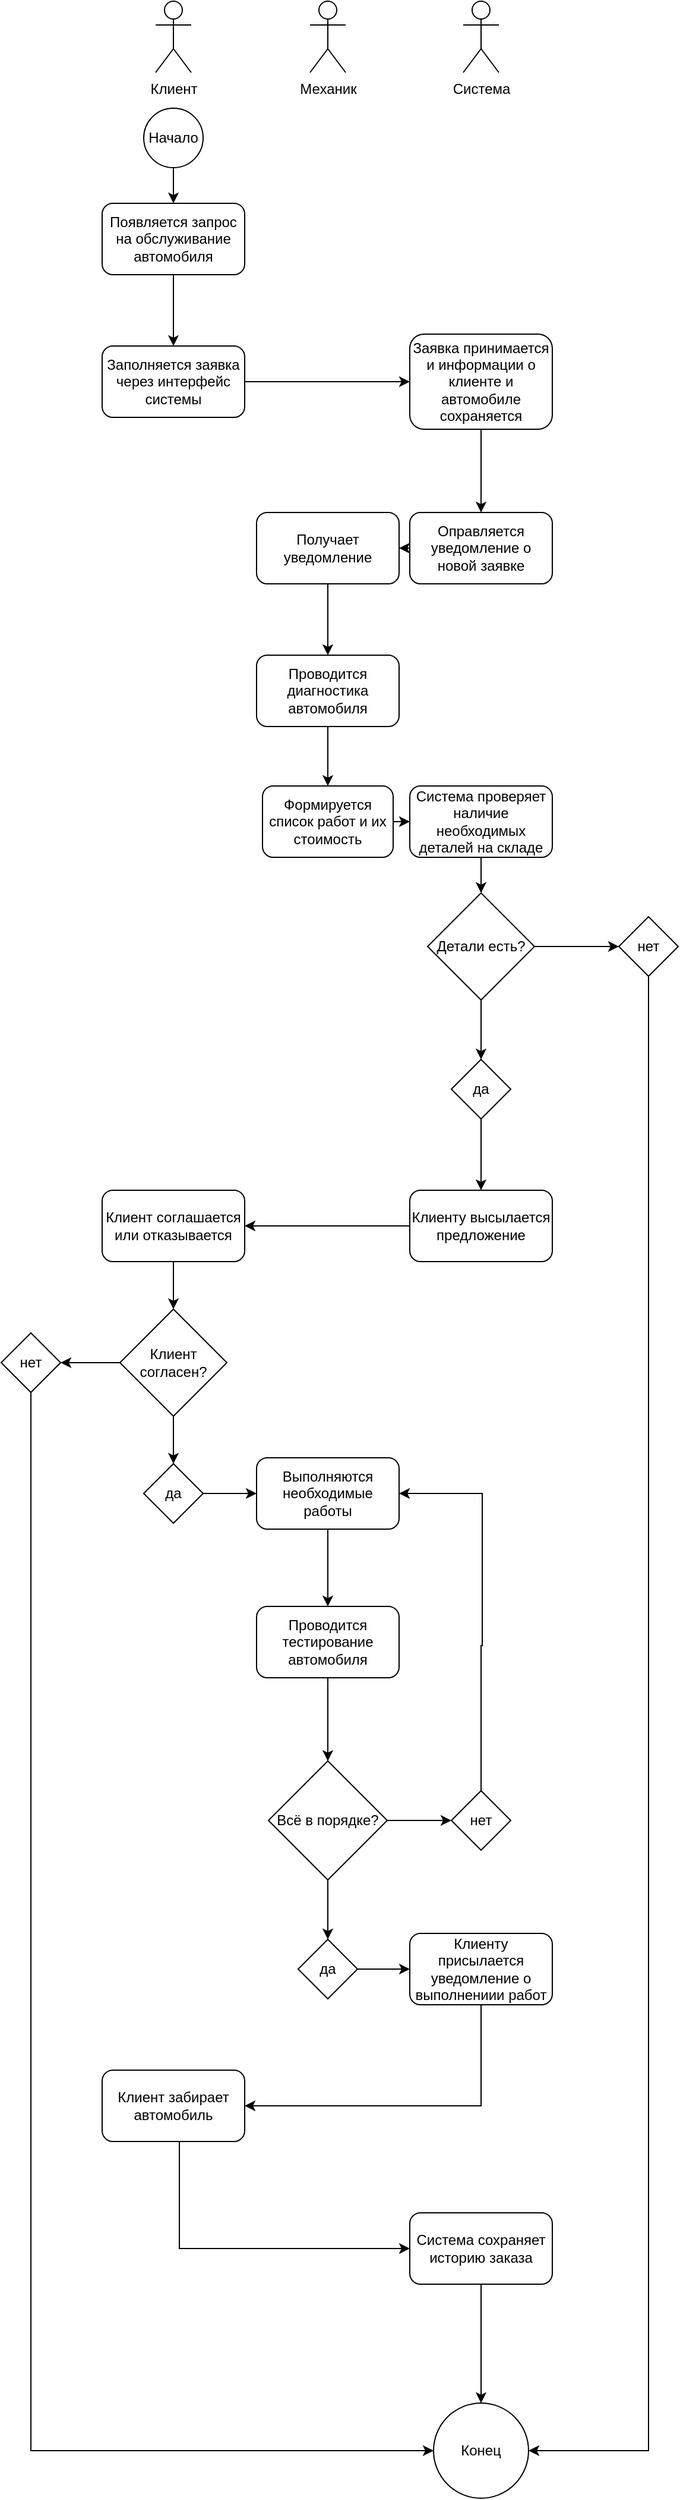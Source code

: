 <mxfile version="24.1.0" type="device">
  <diagram name="Страница — 1" id="XeJ1hv78HwWPESN2K004">
    <mxGraphModel dx="5160" dy="2676" grid="1" gridSize="10" guides="1" tooltips="1" connect="1" arrows="1" fold="1" page="1" pageScale="1" pageWidth="827" pageHeight="1169" math="0" shadow="0">
      <root>
        <mxCell id="0" />
        <mxCell id="1" parent="0" />
        <mxCell id="VVO8I47ZhH0ByC3lDwsN-1" value="Клиент" style="shape=umlActor;verticalLabelPosition=bottom;verticalAlign=top;html=1;outlineConnect=0;" vertex="1" parent="1">
          <mxGeometry x="140" y="60" width="30" height="60" as="geometry" />
        </mxCell>
        <mxCell id="VVO8I47ZhH0ByC3lDwsN-3" value="Система" style="shape=umlActor;verticalLabelPosition=bottom;verticalAlign=top;html=1;outlineConnect=0;" vertex="1" parent="1">
          <mxGeometry x="399" y="60" width="30" height="60" as="geometry" />
        </mxCell>
        <mxCell id="VVO8I47ZhH0ByC3lDwsN-4" value="Механик" style="shape=umlActor;verticalLabelPosition=bottom;verticalAlign=top;html=1;outlineConnect=0;" vertex="1" parent="1">
          <mxGeometry x="270" y="60" width="30" height="60" as="geometry" />
        </mxCell>
        <mxCell id="VVO8I47ZhH0ByC3lDwsN-10" value="" style="edgeStyle=orthogonalEdgeStyle;rounded=0;orthogonalLoop=1;jettySize=auto;html=1;" edge="1" parent="1" source="VVO8I47ZhH0ByC3lDwsN-8" target="VVO8I47ZhH0ByC3lDwsN-9">
          <mxGeometry relative="1" as="geometry" />
        </mxCell>
        <mxCell id="VVO8I47ZhH0ByC3lDwsN-8" value="Начало" style="ellipse;whiteSpace=wrap;html=1;aspect=fixed;" vertex="1" parent="1">
          <mxGeometry x="130" y="150" width="50" height="50" as="geometry" />
        </mxCell>
        <mxCell id="VVO8I47ZhH0ByC3lDwsN-12" value="" style="edgeStyle=orthogonalEdgeStyle;rounded=0;orthogonalLoop=1;jettySize=auto;html=1;" edge="1" parent="1" source="VVO8I47ZhH0ByC3lDwsN-9" target="VVO8I47ZhH0ByC3lDwsN-11">
          <mxGeometry relative="1" as="geometry" />
        </mxCell>
        <mxCell id="VVO8I47ZhH0ByC3lDwsN-9" value="Появляется запрос на обслуживание автомобиля" style="rounded=1;whiteSpace=wrap;html=1;" vertex="1" parent="1">
          <mxGeometry x="95" y="230" width="120" height="60" as="geometry" />
        </mxCell>
        <mxCell id="VVO8I47ZhH0ByC3lDwsN-14" style="edgeStyle=orthogonalEdgeStyle;rounded=0;orthogonalLoop=1;jettySize=auto;html=1;exitX=1;exitY=0.5;exitDx=0;exitDy=0;entryX=0;entryY=0.5;entryDx=0;entryDy=0;" edge="1" parent="1" source="VVO8I47ZhH0ByC3lDwsN-11" target="VVO8I47ZhH0ByC3lDwsN-13">
          <mxGeometry relative="1" as="geometry" />
        </mxCell>
        <mxCell id="VVO8I47ZhH0ByC3lDwsN-11" value="Заполняется заявка через интерфейс системы" style="rounded=1;whiteSpace=wrap;html=1;" vertex="1" parent="1">
          <mxGeometry x="95" y="350" width="120" height="60" as="geometry" />
        </mxCell>
        <mxCell id="VVO8I47ZhH0ByC3lDwsN-16" value="" style="edgeStyle=orthogonalEdgeStyle;rounded=0;orthogonalLoop=1;jettySize=auto;html=1;" edge="1" parent="1" source="VVO8I47ZhH0ByC3lDwsN-13" target="VVO8I47ZhH0ByC3lDwsN-15">
          <mxGeometry relative="1" as="geometry" />
        </mxCell>
        <mxCell id="VVO8I47ZhH0ByC3lDwsN-13" value="Заявка принимается и информации о клиенте и автомобиле сохраняется" style="rounded=1;whiteSpace=wrap;html=1;" vertex="1" parent="1">
          <mxGeometry x="354" y="340" width="120" height="80" as="geometry" />
        </mxCell>
        <mxCell id="VVO8I47ZhH0ByC3lDwsN-18" style="edgeStyle=orthogonalEdgeStyle;rounded=0;orthogonalLoop=1;jettySize=auto;html=1;exitX=0;exitY=0.5;exitDx=0;exitDy=0;entryX=1;entryY=0.5;entryDx=0;entryDy=0;" edge="1" parent="1" source="VVO8I47ZhH0ByC3lDwsN-15" target="VVO8I47ZhH0ByC3lDwsN-17">
          <mxGeometry relative="1" as="geometry" />
        </mxCell>
        <mxCell id="VVO8I47ZhH0ByC3lDwsN-15" value="Оправляется уведомление о новой заявке" style="rounded=1;whiteSpace=wrap;html=1;" vertex="1" parent="1">
          <mxGeometry x="354" y="490" width="120" height="60" as="geometry" />
        </mxCell>
        <mxCell id="VVO8I47ZhH0ByC3lDwsN-20" value="" style="edgeStyle=orthogonalEdgeStyle;rounded=0;orthogonalLoop=1;jettySize=auto;html=1;" edge="1" parent="1" source="VVO8I47ZhH0ByC3lDwsN-17" target="VVO8I47ZhH0ByC3lDwsN-19">
          <mxGeometry relative="1" as="geometry" />
        </mxCell>
        <mxCell id="VVO8I47ZhH0ByC3lDwsN-17" value="Получает уведомление" style="rounded=1;whiteSpace=wrap;html=1;" vertex="1" parent="1">
          <mxGeometry x="225" y="490" width="120" height="60" as="geometry" />
        </mxCell>
        <mxCell id="VVO8I47ZhH0ByC3lDwsN-22" value="" style="edgeStyle=orthogonalEdgeStyle;rounded=0;orthogonalLoop=1;jettySize=auto;html=1;" edge="1" parent="1" source="VVO8I47ZhH0ByC3lDwsN-19" target="VVO8I47ZhH0ByC3lDwsN-21">
          <mxGeometry relative="1" as="geometry" />
        </mxCell>
        <mxCell id="VVO8I47ZhH0ByC3lDwsN-19" value="Проводится диагностика автомобиля" style="rounded=1;whiteSpace=wrap;html=1;" vertex="1" parent="1">
          <mxGeometry x="225" y="610" width="120" height="60" as="geometry" />
        </mxCell>
        <mxCell id="VVO8I47ZhH0ByC3lDwsN-24" value="" style="edgeStyle=orthogonalEdgeStyle;rounded=0;orthogonalLoop=1;jettySize=auto;html=1;" edge="1" parent="1" source="VVO8I47ZhH0ByC3lDwsN-21" target="VVO8I47ZhH0ByC3lDwsN-23">
          <mxGeometry relative="1" as="geometry" />
        </mxCell>
        <mxCell id="VVO8I47ZhH0ByC3lDwsN-21" value="Формируется список работ и их стоимость" style="rounded=1;whiteSpace=wrap;html=1;" vertex="1" parent="1">
          <mxGeometry x="230" y="720" width="110" height="60" as="geometry" />
        </mxCell>
        <mxCell id="VVO8I47ZhH0ByC3lDwsN-26" value="" style="edgeStyle=orthogonalEdgeStyle;rounded=0;orthogonalLoop=1;jettySize=auto;html=1;" edge="1" parent="1" source="VVO8I47ZhH0ByC3lDwsN-23" target="VVO8I47ZhH0ByC3lDwsN-25">
          <mxGeometry relative="1" as="geometry" />
        </mxCell>
        <mxCell id="VVO8I47ZhH0ByC3lDwsN-23" value="Система проверяет наличие необходимых деталей на складе" style="rounded=1;whiteSpace=wrap;html=1;" vertex="1" parent="1">
          <mxGeometry x="354" y="720" width="120" height="60" as="geometry" />
        </mxCell>
        <mxCell id="VVO8I47ZhH0ByC3lDwsN-31" value="" style="edgeStyle=orthogonalEdgeStyle;rounded=0;orthogonalLoop=1;jettySize=auto;html=1;" edge="1" parent="1" source="VVO8I47ZhH0ByC3lDwsN-25" target="VVO8I47ZhH0ByC3lDwsN-30">
          <mxGeometry relative="1" as="geometry" />
        </mxCell>
        <mxCell id="VVO8I47ZhH0ByC3lDwsN-44" value="" style="edgeStyle=orthogonalEdgeStyle;rounded=0;orthogonalLoop=1;jettySize=auto;html=1;" edge="1" parent="1" source="VVO8I47ZhH0ByC3lDwsN-25" target="VVO8I47ZhH0ByC3lDwsN-38">
          <mxGeometry relative="1" as="geometry" />
        </mxCell>
        <mxCell id="VVO8I47ZhH0ByC3lDwsN-25" value="Детали есть?" style="rhombus;whiteSpace=wrap;html=1;" vertex="1" parent="1">
          <mxGeometry x="369" y="810" width="90" height="90" as="geometry" />
        </mxCell>
        <mxCell id="VVO8I47ZhH0ByC3lDwsN-27" value="Конец" style="ellipse;whiteSpace=wrap;html=1;aspect=fixed;" vertex="1" parent="1">
          <mxGeometry x="374" y="2080" width="80" height="80" as="geometry" />
        </mxCell>
        <mxCell id="VVO8I47ZhH0ByC3lDwsN-64" style="edgeStyle=orthogonalEdgeStyle;rounded=0;orthogonalLoop=1;jettySize=auto;html=1;entryX=0;entryY=0.5;entryDx=0;entryDy=0;" edge="1" parent="1" source="VVO8I47ZhH0ByC3lDwsN-29" target="VVO8I47ZhH0ByC3lDwsN-27">
          <mxGeometry relative="1" as="geometry">
            <Array as="points">
              <mxPoint x="35" y="2120" />
            </Array>
          </mxGeometry>
        </mxCell>
        <mxCell id="VVO8I47ZhH0ByC3lDwsN-29" value="нет" style="rhombus;whiteSpace=wrap;html=1;" vertex="1" parent="1">
          <mxGeometry x="10" y="1180" width="50" height="50" as="geometry" />
        </mxCell>
        <mxCell id="VVO8I47ZhH0ByC3lDwsN-33" value="" style="edgeStyle=orthogonalEdgeStyle;rounded=0;orthogonalLoop=1;jettySize=auto;html=1;" edge="1" parent="1" source="VVO8I47ZhH0ByC3lDwsN-30" target="VVO8I47ZhH0ByC3lDwsN-32">
          <mxGeometry relative="1" as="geometry" />
        </mxCell>
        <mxCell id="VVO8I47ZhH0ByC3lDwsN-30" value="да" style="rhombus;whiteSpace=wrap;html=1;" vertex="1" parent="1">
          <mxGeometry x="389" y="950" width="50" height="50" as="geometry" />
        </mxCell>
        <mxCell id="VVO8I47ZhH0ByC3lDwsN-35" style="edgeStyle=orthogonalEdgeStyle;rounded=0;orthogonalLoop=1;jettySize=auto;html=1;entryX=1;entryY=0.5;entryDx=0;entryDy=0;" edge="1" parent="1" source="VVO8I47ZhH0ByC3lDwsN-32" target="VVO8I47ZhH0ByC3lDwsN-34">
          <mxGeometry relative="1" as="geometry" />
        </mxCell>
        <mxCell id="VVO8I47ZhH0ByC3lDwsN-32" value="Клиенту высылается предложение" style="rounded=1;whiteSpace=wrap;html=1;" vertex="1" parent="1">
          <mxGeometry x="354" y="1060" width="120" height="60" as="geometry" />
        </mxCell>
        <mxCell id="VVO8I47ZhH0ByC3lDwsN-40" value="" style="edgeStyle=orthogonalEdgeStyle;rounded=0;orthogonalLoop=1;jettySize=auto;html=1;" edge="1" parent="1" source="VVO8I47ZhH0ByC3lDwsN-34" target="VVO8I47ZhH0ByC3lDwsN-36">
          <mxGeometry relative="1" as="geometry" />
        </mxCell>
        <mxCell id="VVO8I47ZhH0ByC3lDwsN-34" value="Клиент соглашается или отказывается" style="rounded=1;whiteSpace=wrap;html=1;" vertex="1" parent="1">
          <mxGeometry x="95" y="1060" width="120" height="60" as="geometry" />
        </mxCell>
        <mxCell id="VVO8I47ZhH0ByC3lDwsN-41" value="" style="edgeStyle=orthogonalEdgeStyle;rounded=0;orthogonalLoop=1;jettySize=auto;html=1;" edge="1" parent="1" source="VVO8I47ZhH0ByC3lDwsN-36" target="VVO8I47ZhH0ByC3lDwsN-37">
          <mxGeometry relative="1" as="geometry" />
        </mxCell>
        <mxCell id="VVO8I47ZhH0ByC3lDwsN-45" value="" style="edgeStyle=orthogonalEdgeStyle;rounded=0;orthogonalLoop=1;jettySize=auto;html=1;" edge="1" parent="1" source="VVO8I47ZhH0ByC3lDwsN-36" target="VVO8I47ZhH0ByC3lDwsN-29">
          <mxGeometry relative="1" as="geometry" />
        </mxCell>
        <mxCell id="VVO8I47ZhH0ByC3lDwsN-36" value="Клиент согласен?" style="rhombus;whiteSpace=wrap;html=1;" vertex="1" parent="1">
          <mxGeometry x="110" y="1160" width="90" height="90" as="geometry" />
        </mxCell>
        <mxCell id="VVO8I47ZhH0ByC3lDwsN-43" style="edgeStyle=orthogonalEdgeStyle;rounded=0;orthogonalLoop=1;jettySize=auto;html=1;entryX=0;entryY=0.5;entryDx=0;entryDy=0;" edge="1" parent="1" source="VVO8I47ZhH0ByC3lDwsN-37" target="VVO8I47ZhH0ByC3lDwsN-42">
          <mxGeometry relative="1" as="geometry" />
        </mxCell>
        <mxCell id="VVO8I47ZhH0ByC3lDwsN-37" value="да" style="rhombus;whiteSpace=wrap;html=1;" vertex="1" parent="1">
          <mxGeometry x="130" y="1290" width="50" height="50" as="geometry" />
        </mxCell>
        <mxCell id="VVO8I47ZhH0ByC3lDwsN-63" style="edgeStyle=orthogonalEdgeStyle;rounded=0;orthogonalLoop=1;jettySize=auto;html=1;" edge="1" parent="1" source="VVO8I47ZhH0ByC3lDwsN-38" target="VVO8I47ZhH0ByC3lDwsN-27">
          <mxGeometry relative="1" as="geometry">
            <Array as="points">
              <mxPoint x="555" y="2120" />
            </Array>
          </mxGeometry>
        </mxCell>
        <mxCell id="VVO8I47ZhH0ByC3lDwsN-38" value="нет" style="rhombus;whiteSpace=wrap;html=1;" vertex="1" parent="1">
          <mxGeometry x="530" y="830" width="50" height="50" as="geometry" />
        </mxCell>
        <mxCell id="VVO8I47ZhH0ByC3lDwsN-48" value="" style="edgeStyle=orthogonalEdgeStyle;rounded=0;orthogonalLoop=1;jettySize=auto;html=1;" edge="1" parent="1" source="VVO8I47ZhH0ByC3lDwsN-42" target="VVO8I47ZhH0ByC3lDwsN-46">
          <mxGeometry relative="1" as="geometry" />
        </mxCell>
        <mxCell id="VVO8I47ZhH0ByC3lDwsN-42" value="Выполняются необходимые работы" style="rounded=1;whiteSpace=wrap;html=1;" vertex="1" parent="1">
          <mxGeometry x="225" y="1285" width="120" height="60" as="geometry" />
        </mxCell>
        <mxCell id="VVO8I47ZhH0ByC3lDwsN-53" value="" style="edgeStyle=orthogonalEdgeStyle;rounded=0;orthogonalLoop=1;jettySize=auto;html=1;" edge="1" parent="1" source="VVO8I47ZhH0ByC3lDwsN-46" target="VVO8I47ZhH0ByC3lDwsN-47">
          <mxGeometry relative="1" as="geometry" />
        </mxCell>
        <mxCell id="VVO8I47ZhH0ByC3lDwsN-46" value="Проводится тестирование автомобиля" style="rounded=1;whiteSpace=wrap;html=1;" vertex="1" parent="1">
          <mxGeometry x="225" y="1410" width="120" height="60" as="geometry" />
        </mxCell>
        <mxCell id="VVO8I47ZhH0ByC3lDwsN-51" value="" style="edgeStyle=orthogonalEdgeStyle;rounded=0;orthogonalLoop=1;jettySize=auto;html=1;" edge="1" parent="1" source="VVO8I47ZhH0ByC3lDwsN-47" target="VVO8I47ZhH0ByC3lDwsN-50">
          <mxGeometry relative="1" as="geometry" />
        </mxCell>
        <mxCell id="VVO8I47ZhH0ByC3lDwsN-54" value="" style="edgeStyle=orthogonalEdgeStyle;rounded=0;orthogonalLoop=1;jettySize=auto;html=1;" edge="1" parent="1" source="VVO8I47ZhH0ByC3lDwsN-47" target="VVO8I47ZhH0ByC3lDwsN-49">
          <mxGeometry relative="1" as="geometry" />
        </mxCell>
        <mxCell id="VVO8I47ZhH0ByC3lDwsN-47" value="Всё в порядке?" style="rhombus;whiteSpace=wrap;html=1;" vertex="1" parent="1">
          <mxGeometry x="235" y="1540" width="100" height="100" as="geometry" />
        </mxCell>
        <mxCell id="VVO8I47ZhH0ByC3lDwsN-56" value="" style="edgeStyle=orthogonalEdgeStyle;rounded=0;orthogonalLoop=1;jettySize=auto;html=1;" edge="1" parent="1" source="VVO8I47ZhH0ByC3lDwsN-49" target="VVO8I47ZhH0ByC3lDwsN-55">
          <mxGeometry relative="1" as="geometry" />
        </mxCell>
        <mxCell id="VVO8I47ZhH0ByC3lDwsN-49" value="да" style="rhombus;whiteSpace=wrap;html=1;" vertex="1" parent="1">
          <mxGeometry x="260" y="1690" width="50" height="50" as="geometry" />
        </mxCell>
        <mxCell id="VVO8I47ZhH0ByC3lDwsN-52" style="edgeStyle=orthogonalEdgeStyle;rounded=0;orthogonalLoop=1;jettySize=auto;html=1;entryX=1;entryY=0.5;entryDx=0;entryDy=0;" edge="1" parent="1" source="VVO8I47ZhH0ByC3lDwsN-50" target="VVO8I47ZhH0ByC3lDwsN-42">
          <mxGeometry relative="1" as="geometry">
            <mxPoint x="414" y="1320" as="targetPoint" />
            <Array as="points">
              <mxPoint x="414" y="1443" />
              <mxPoint x="415" y="1443" />
              <mxPoint x="415" y="1315" />
            </Array>
          </mxGeometry>
        </mxCell>
        <mxCell id="VVO8I47ZhH0ByC3lDwsN-50" value="нет" style="rhombus;whiteSpace=wrap;html=1;" vertex="1" parent="1">
          <mxGeometry x="389" y="1565" width="50" height="50" as="geometry" />
        </mxCell>
        <mxCell id="VVO8I47ZhH0ByC3lDwsN-58" style="edgeStyle=orthogonalEdgeStyle;rounded=0;orthogonalLoop=1;jettySize=auto;html=1;entryX=1;entryY=0.5;entryDx=0;entryDy=0;" edge="1" parent="1" source="VVO8I47ZhH0ByC3lDwsN-55" target="VVO8I47ZhH0ByC3lDwsN-57">
          <mxGeometry relative="1" as="geometry">
            <Array as="points">
              <mxPoint x="414" y="1830" />
            </Array>
          </mxGeometry>
        </mxCell>
        <mxCell id="VVO8I47ZhH0ByC3lDwsN-55" value="Клиенту присылается уведомление о выполнениии работ" style="rounded=1;whiteSpace=wrap;html=1;" vertex="1" parent="1">
          <mxGeometry x="354" y="1685" width="120" height="60" as="geometry" />
        </mxCell>
        <mxCell id="VVO8I47ZhH0ByC3lDwsN-60" style="edgeStyle=orthogonalEdgeStyle;rounded=0;orthogonalLoop=1;jettySize=auto;html=1;entryX=0;entryY=0.5;entryDx=0;entryDy=0;" edge="1" parent="1" source="VVO8I47ZhH0ByC3lDwsN-57" target="VVO8I47ZhH0ByC3lDwsN-59">
          <mxGeometry relative="1" as="geometry">
            <Array as="points">
              <mxPoint x="160" y="1950" />
            </Array>
          </mxGeometry>
        </mxCell>
        <mxCell id="VVO8I47ZhH0ByC3lDwsN-57" value="Клиент забирает автомобиль" style="rounded=1;whiteSpace=wrap;html=1;" vertex="1" parent="1">
          <mxGeometry x="95" y="1800" width="120" height="60" as="geometry" />
        </mxCell>
        <mxCell id="VVO8I47ZhH0ByC3lDwsN-61" value="" style="edgeStyle=orthogonalEdgeStyle;rounded=0;orthogonalLoop=1;jettySize=auto;html=1;" edge="1" parent="1" source="VVO8I47ZhH0ByC3lDwsN-59" target="VVO8I47ZhH0ByC3lDwsN-27">
          <mxGeometry relative="1" as="geometry" />
        </mxCell>
        <mxCell id="VVO8I47ZhH0ByC3lDwsN-59" value="Система сохраняет историю заказа" style="rounded=1;whiteSpace=wrap;html=1;" vertex="1" parent="1">
          <mxGeometry x="354" y="1920" width="120" height="60" as="geometry" />
        </mxCell>
      </root>
    </mxGraphModel>
  </diagram>
</mxfile>
